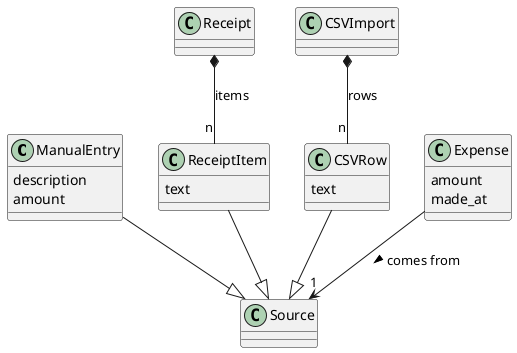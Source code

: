 @startuml
ManualEntry --|> Source
ManualEntry : description
ManualEntry : amount
ReceiptItem --|> Source
CSVRow --|> Source
Expense --> "1" Source : comes from >
Receipt *-- "n" ReceiptItem : items
CSVImport *-- "n" CSVRow : rows
Expense : amount
Expense : made_at
CSVRow : text
ReceiptItem : text
@enduml

